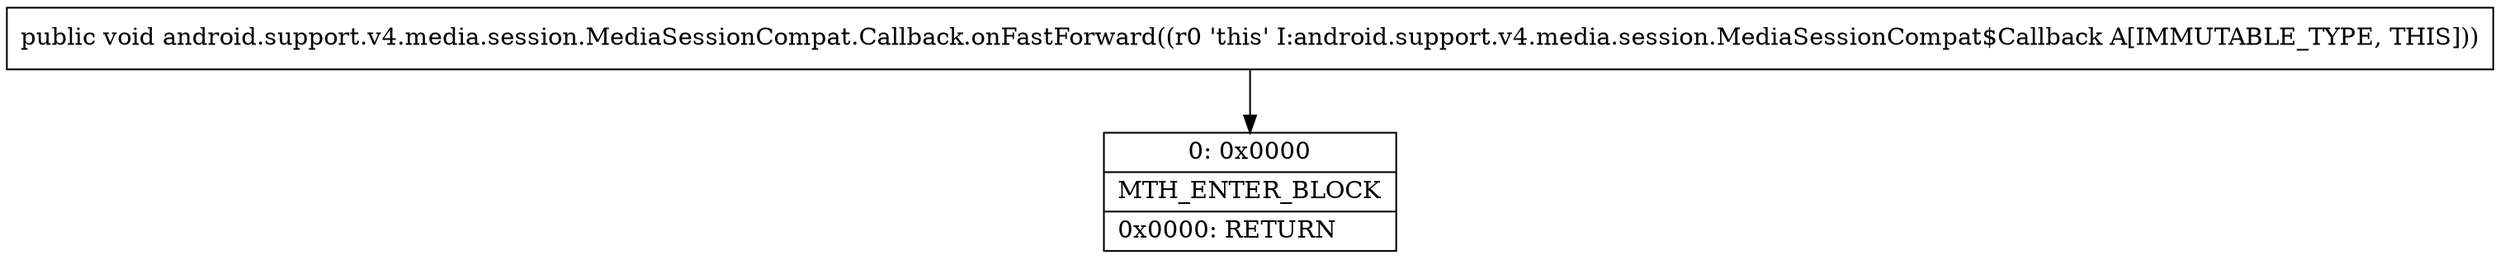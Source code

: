 digraph "CFG forandroid.support.v4.media.session.MediaSessionCompat.Callback.onFastForward()V" {
Node_0 [shape=record,label="{0\:\ 0x0000|MTH_ENTER_BLOCK\l|0x0000: RETURN   \l}"];
MethodNode[shape=record,label="{public void android.support.v4.media.session.MediaSessionCompat.Callback.onFastForward((r0 'this' I:android.support.v4.media.session.MediaSessionCompat$Callback A[IMMUTABLE_TYPE, THIS])) }"];
MethodNode -> Node_0;
}

